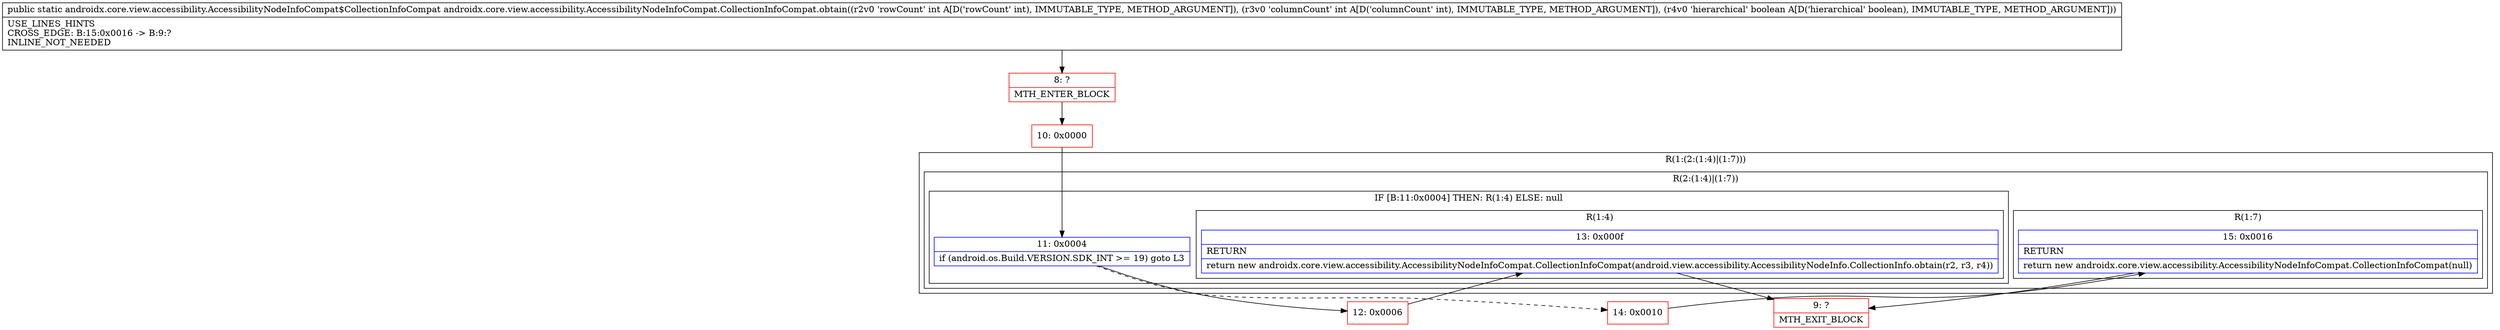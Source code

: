digraph "CFG forandroidx.core.view.accessibility.AccessibilityNodeInfoCompat.CollectionInfoCompat.obtain(IIZ)Landroidx\/core\/view\/accessibility\/AccessibilityNodeInfoCompat$CollectionInfoCompat;" {
subgraph cluster_Region_763988145 {
label = "R(1:(2:(1:4)|(1:7)))";
node [shape=record,color=blue];
subgraph cluster_Region_2080485984 {
label = "R(2:(1:4)|(1:7))";
node [shape=record,color=blue];
subgraph cluster_IfRegion_776785505 {
label = "IF [B:11:0x0004] THEN: R(1:4) ELSE: null";
node [shape=record,color=blue];
Node_11 [shape=record,label="{11\:\ 0x0004|if (android.os.Build.VERSION.SDK_INT \>= 19) goto L3\l}"];
subgraph cluster_Region_1675783059 {
label = "R(1:4)";
node [shape=record,color=blue];
Node_13 [shape=record,label="{13\:\ 0x000f|RETURN\l|return new androidx.core.view.accessibility.AccessibilityNodeInfoCompat.CollectionInfoCompat(android.view.accessibility.AccessibilityNodeInfo.CollectionInfo.obtain(r2, r3, r4))\l}"];
}
}
subgraph cluster_Region_38775646 {
label = "R(1:7)";
node [shape=record,color=blue];
Node_15 [shape=record,label="{15\:\ 0x0016|RETURN\l|return new androidx.core.view.accessibility.AccessibilityNodeInfoCompat.CollectionInfoCompat(null)\l}"];
}
}
}
Node_8 [shape=record,color=red,label="{8\:\ ?|MTH_ENTER_BLOCK\l}"];
Node_10 [shape=record,color=red,label="{10\:\ 0x0000}"];
Node_12 [shape=record,color=red,label="{12\:\ 0x0006}"];
Node_9 [shape=record,color=red,label="{9\:\ ?|MTH_EXIT_BLOCK\l}"];
Node_14 [shape=record,color=red,label="{14\:\ 0x0010}"];
MethodNode[shape=record,label="{public static androidx.core.view.accessibility.AccessibilityNodeInfoCompat$CollectionInfoCompat androidx.core.view.accessibility.AccessibilityNodeInfoCompat.CollectionInfoCompat.obtain((r2v0 'rowCount' int A[D('rowCount' int), IMMUTABLE_TYPE, METHOD_ARGUMENT]), (r3v0 'columnCount' int A[D('columnCount' int), IMMUTABLE_TYPE, METHOD_ARGUMENT]), (r4v0 'hierarchical' boolean A[D('hierarchical' boolean), IMMUTABLE_TYPE, METHOD_ARGUMENT]))  | USE_LINES_HINTS\lCROSS_EDGE: B:15:0x0016 \-\> B:9:?\lINLINE_NOT_NEEDED\l}"];
MethodNode -> Node_8;Node_11 -> Node_12;
Node_11 -> Node_14[style=dashed];
Node_13 -> Node_9;
Node_15 -> Node_9;
Node_8 -> Node_10;
Node_10 -> Node_11;
Node_12 -> Node_13;
Node_14 -> Node_15;
}

